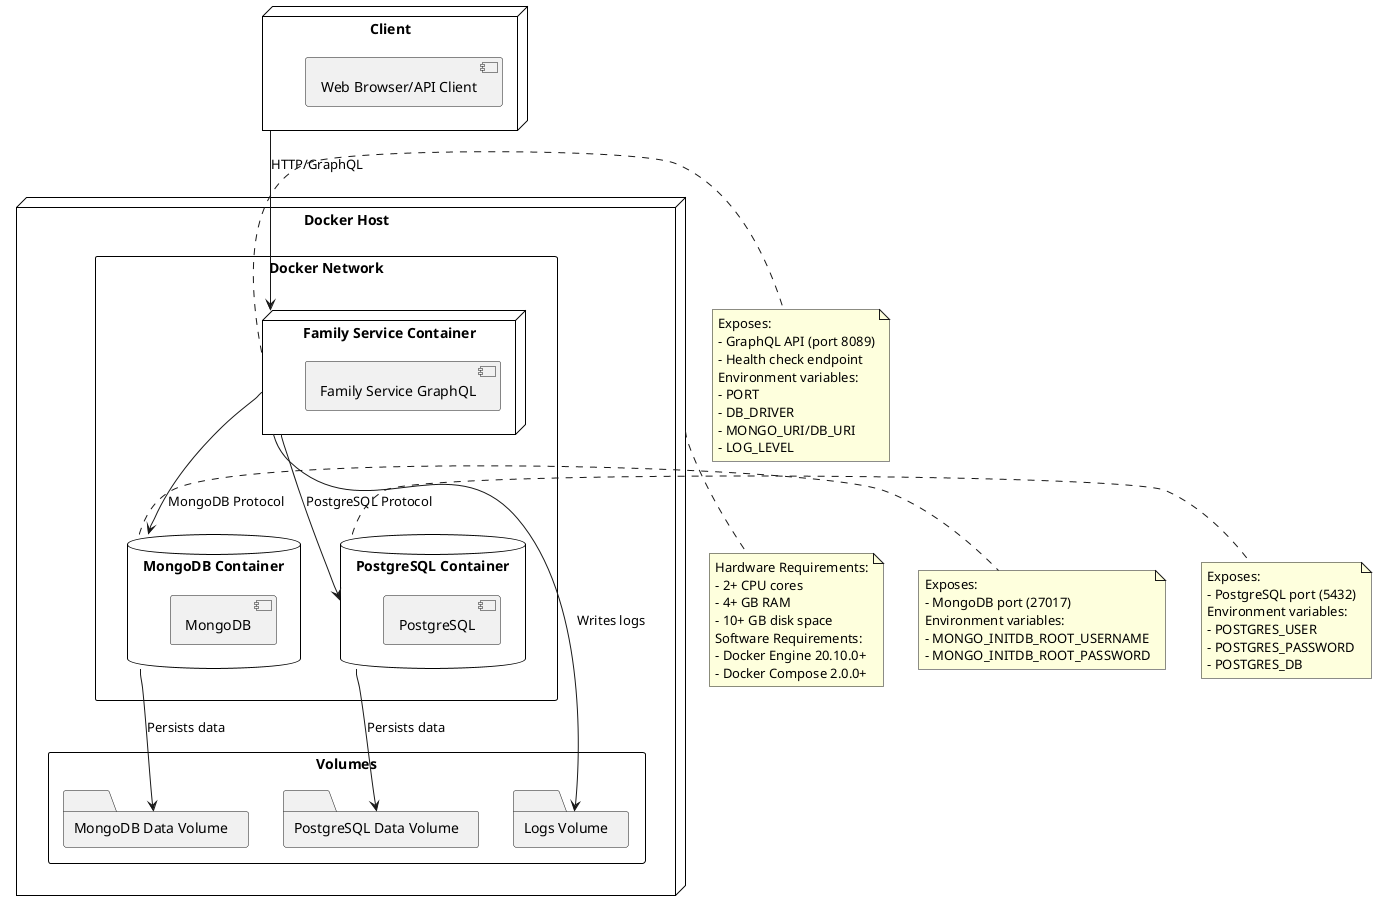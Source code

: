@startuml Deployment Diagram

skinparam node {
  BackgroundColor white
  ArrowColor black
  BorderColor black
}

skinparam database {
  BackgroundColor white
  ArrowColor black
  BorderColor black
}

skinparam rectangle {
  BackgroundColor white
  ArrowColor black
  BorderColor black
}

node "Docker Host" as host {
  rectangle "Docker Network" as network {
    node "Family Service Container" as app {
      [Family Service GraphQL] as service
    }
    
    database "MongoDB Container" as mongo {
      [MongoDB] as mongodb
    }
    
    database "PostgreSQL Container" as postgres {
      [PostgreSQL] as postgresql
    }
  }
  
  rectangle "Volumes" as volumes {
    folder "Logs Volume" as logs
    folder "MongoDB Data Volume" as mongoData
    folder "PostgreSQL Data Volume" as pgData
  }
}

node "Client" as client {
  [Web Browser/API Client] as browser
}

client --> app : HTTP/GraphQL
app --> mongo : MongoDB Protocol
app --> postgres : PostgreSQL Protocol
app --> logs : Writes logs
mongo --> mongoData : Persists data
postgres --> pgData : Persists data

note right of app
  Exposes:
  - GraphQL API (port 8089)
  - Health check endpoint
  Environment variables:
  - PORT
  - DB_DRIVER
  - MONGO_URI/DB_URI
  - LOG_LEVEL
end note

note right of mongo
  Exposes:
  - MongoDB port (27017)
  Environment variables:
  - MONGO_INITDB_ROOT_USERNAME
  - MONGO_INITDB_ROOT_PASSWORD
end note

note right of postgres
  Exposes:
  - PostgreSQL port (5432)
  Environment variables:
  - POSTGRES_USER
  - POSTGRES_PASSWORD
  - POSTGRES_DB
end note

note bottom of host
  Hardware Requirements:
  - 2+ CPU cores
  - 4+ GB RAM
  - 10+ GB disk space
  Software Requirements:
  - Docker Engine 20.10.0+
  - Docker Compose 2.0.0+
end note

@enduml